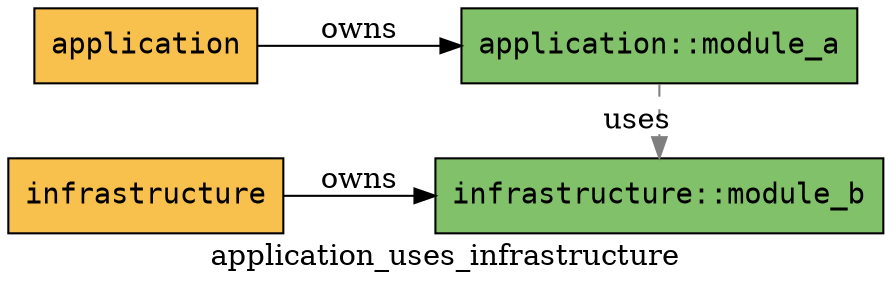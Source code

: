 digraph {
    graph [
        label="application_uses_infrastructure",
        layout=dot,
        rankdir=LR
    ];
    
    node [
        fontname="monospace",
        shape="box",
        style="filled"
    ];
    
    "my_app::application" [label="application", fillcolor="#f8c04c"];
    "my_app::infrastructure" [label="infrastructure", fillcolor="#f8c04c"];
    "my_app::application::module_a" [label="application::module_a", fillcolor="#81c169"];
    "my_app::infrastructure::module_b" [label="infrastructure::module_b", fillcolor="#81c169"];
    
    "my_app::application" -> "my_app::application::module_a" [label="owns", color="#000000", style="solid", constraint=true];
    "my_app::infrastructure" -> "my_app::infrastructure::module_b" [label="owns", color="#000000", style="solid", constraint=true];
    
    "my_app::application::module_a" -> "my_app::infrastructure::module_b" [label="uses", color="#7f7f7f", style="dashed", constraint=false];
}